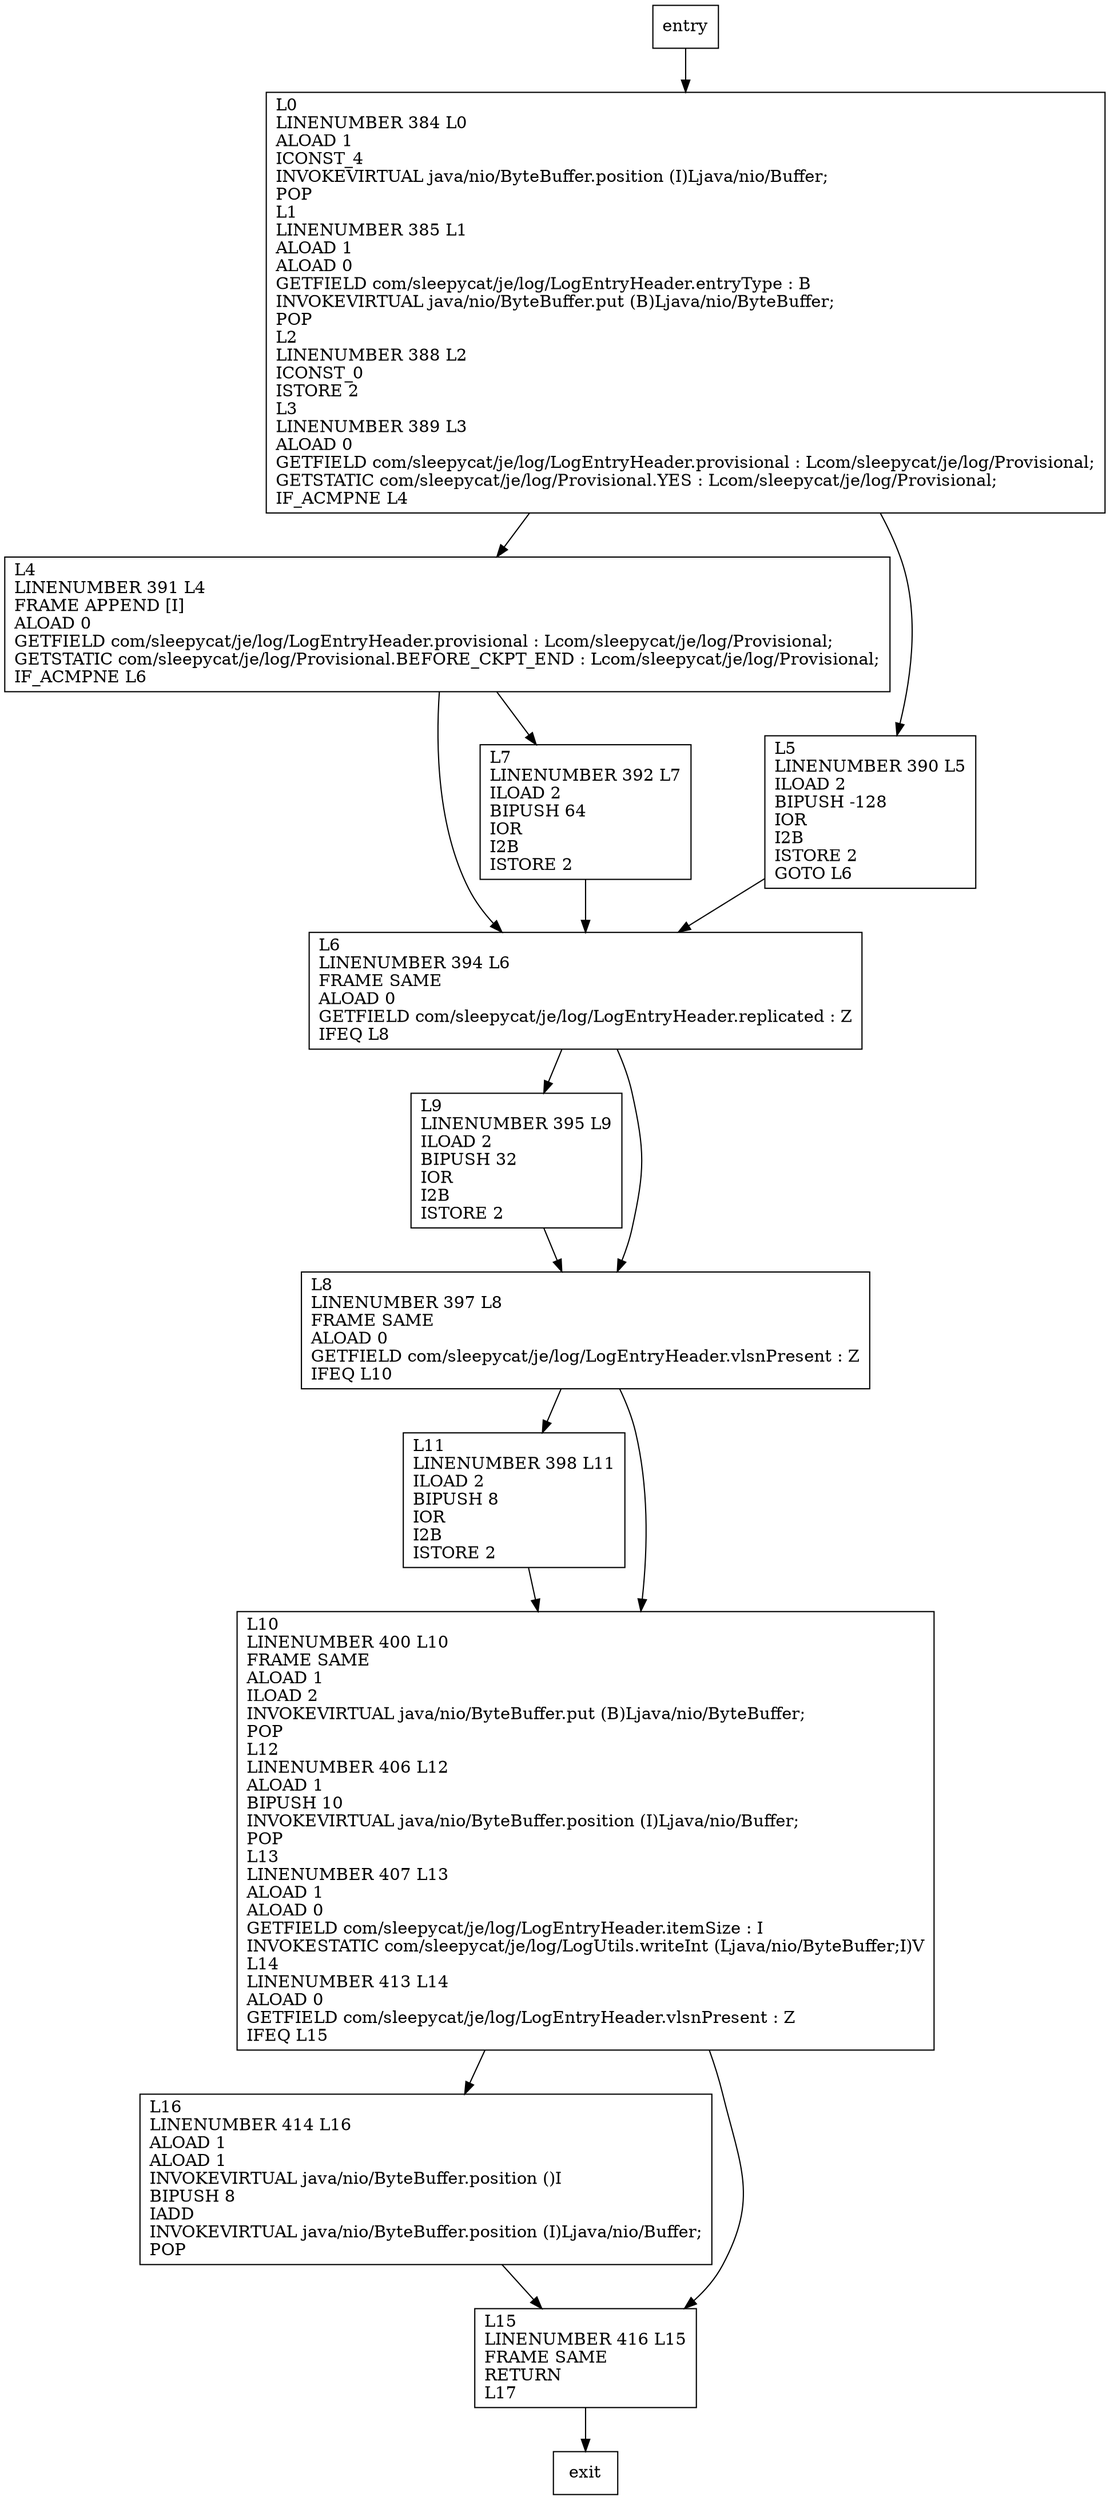 digraph writeToLog {
node [shape=record];
1448404318 [label="L6\lLINENUMBER 394 L6\lFRAME SAME\lALOAD 0\lGETFIELD com/sleepycat/je/log/LogEntryHeader.replicated : Z\lIFEQ L8\l"];
1663845448 [label="L11\lLINENUMBER 398 L11\lILOAD 2\lBIPUSH 8\lIOR\lI2B\lISTORE 2\l"];
1723162034 [label="L9\lLINENUMBER 395 L9\lILOAD 2\lBIPUSH 32\lIOR\lI2B\lISTORE 2\l"];
304299335 [label="L8\lLINENUMBER 397 L8\lFRAME SAME\lALOAD 0\lGETFIELD com/sleepycat/je/log/LogEntryHeader.vlsnPresent : Z\lIFEQ L10\l"];
295220378 [label="L0\lLINENUMBER 384 L0\lALOAD 1\lICONST_4\lINVOKEVIRTUAL java/nio/ByteBuffer.position (I)Ljava/nio/Buffer;\lPOP\lL1\lLINENUMBER 385 L1\lALOAD 1\lALOAD 0\lGETFIELD com/sleepycat/je/log/LogEntryHeader.entryType : B\lINVOKEVIRTUAL java/nio/ByteBuffer.put (B)Ljava/nio/ByteBuffer;\lPOP\lL2\lLINENUMBER 388 L2\lICONST_0\lISTORE 2\lL3\lLINENUMBER 389 L3\lALOAD 0\lGETFIELD com/sleepycat/je/log/LogEntryHeader.provisional : Lcom/sleepycat/je/log/Provisional;\lGETSTATIC com/sleepycat/je/log/Provisional.YES : Lcom/sleepycat/je/log/Provisional;\lIF_ACMPNE L4\l"];
1134192671 [label="L16\lLINENUMBER 414 L16\lALOAD 1\lALOAD 1\lINVOKEVIRTUAL java/nio/ByteBuffer.position ()I\lBIPUSH 8\lIADD\lINVOKEVIRTUAL java/nio/ByteBuffer.position (I)Ljava/nio/Buffer;\lPOP\l"];
1222163782 [label="L15\lLINENUMBER 416 L15\lFRAME SAME\lRETURN\lL17\l"];
1322604312 [label="L4\lLINENUMBER 391 L4\lFRAME APPEND [I]\lALOAD 0\lGETFIELD com/sleepycat/je/log/LogEntryHeader.provisional : Lcom/sleepycat/je/log/Provisional;\lGETSTATIC com/sleepycat/je/log/Provisional.BEFORE_CKPT_END : Lcom/sleepycat/je/log/Provisional;\lIF_ACMPNE L6\l"];
45918058 [label="L7\lLINENUMBER 392 L7\lILOAD 2\lBIPUSH 64\lIOR\lI2B\lISTORE 2\l"];
1867736621 [label="L5\lLINENUMBER 390 L5\lILOAD 2\lBIPUSH -128\lIOR\lI2B\lISTORE 2\lGOTO L6\l"];
72100016 [label="L10\lLINENUMBER 400 L10\lFRAME SAME\lALOAD 1\lILOAD 2\lINVOKEVIRTUAL java/nio/ByteBuffer.put (B)Ljava/nio/ByteBuffer;\lPOP\lL12\lLINENUMBER 406 L12\lALOAD 1\lBIPUSH 10\lINVOKEVIRTUAL java/nio/ByteBuffer.position (I)Ljava/nio/Buffer;\lPOP\lL13\lLINENUMBER 407 L13\lALOAD 1\lALOAD 0\lGETFIELD com/sleepycat/je/log/LogEntryHeader.itemSize : I\lINVOKESTATIC com/sleepycat/je/log/LogUtils.writeInt (Ljava/nio/ByteBuffer;I)V\lL14\lLINENUMBER 413 L14\lALOAD 0\lGETFIELD com/sleepycat/je/log/LogEntryHeader.vlsnPresent : Z\lIFEQ L15\l"];
entry;
exit;
1448404318 -> 1723162034
1448404318 -> 304299335
1663845448 -> 72100016
1723162034 -> 304299335
295220378 -> 1322604312
295220378 -> 1867736621
1134192671 -> 1222163782
1222163782 -> exit
45918058 -> 1448404318
72100016 -> 1134192671
72100016 -> 1222163782
entry -> 295220378
304299335 -> 1663845448
304299335 -> 72100016
1322604312 -> 1448404318
1322604312 -> 45918058
1867736621 -> 1448404318
}
